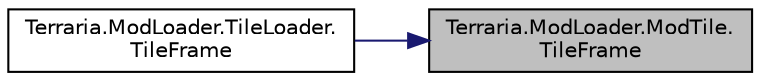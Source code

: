 digraph "Terraria.ModLoader.ModTile.TileFrame"
{
 // LATEX_PDF_SIZE
  edge [fontname="Helvetica",fontsize="10",labelfontname="Helvetica",labelfontsize="10"];
  node [fontname="Helvetica",fontsize="10",shape=record];
  rankdir="RL";
  Node1 [label="Terraria.ModLoader.ModTile.\lTileFrame",height=0.2,width=0.4,color="black", fillcolor="grey75", style="filled", fontcolor="black",tooltip="Called whenever this tile updates due to being placed or being next to a tile that is changed...."];
  Node1 -> Node2 [dir="back",color="midnightblue",fontsize="10",style="solid",fontname="Helvetica"];
  Node2 [label="Terraria.ModLoader.TileLoader.\lTileFrame",height=0.2,width=0.4,color="black", fillcolor="white", style="filled",URL="$class_terraria_1_1_mod_loader_1_1_tile_loader.html#adc978e3eefdcca3f9346b8ceea23bb40",tooltip=" "];
}
